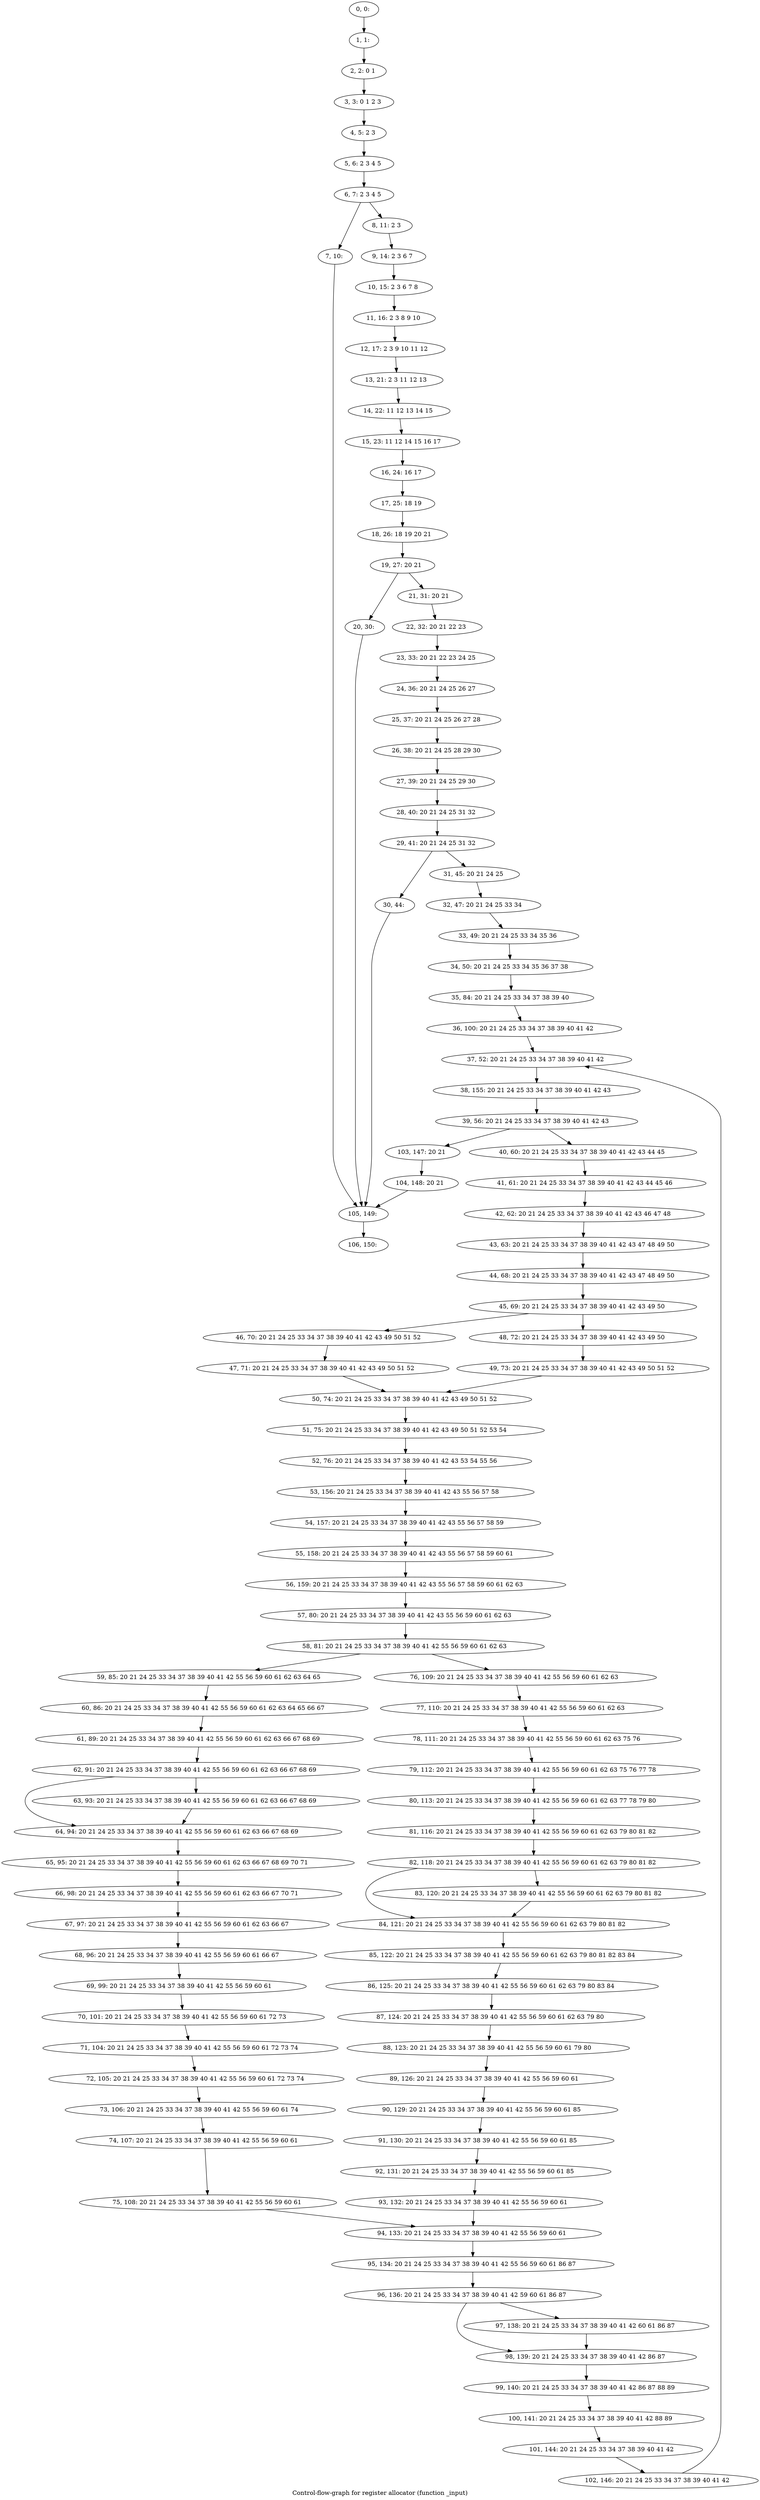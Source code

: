 digraph G {
graph [label="Control-flow-graph for register allocator (function _input)"]
0[label="0, 0: "];
1[label="1, 1: "];
2[label="2, 2: 0 1 "];
3[label="3, 3: 0 1 2 3 "];
4[label="4, 5: 2 3 "];
5[label="5, 6: 2 3 4 5 "];
6[label="6, 7: 2 3 4 5 "];
7[label="7, 10: "];
8[label="8, 11: 2 3 "];
9[label="9, 14: 2 3 6 7 "];
10[label="10, 15: 2 3 6 7 8 "];
11[label="11, 16: 2 3 8 9 10 "];
12[label="12, 17: 2 3 9 10 11 12 "];
13[label="13, 21: 2 3 11 12 13 "];
14[label="14, 22: 11 12 13 14 15 "];
15[label="15, 23: 11 12 14 15 16 17 "];
16[label="16, 24: 16 17 "];
17[label="17, 25: 18 19 "];
18[label="18, 26: 18 19 20 21 "];
19[label="19, 27: 20 21 "];
20[label="20, 30: "];
21[label="21, 31: 20 21 "];
22[label="22, 32: 20 21 22 23 "];
23[label="23, 33: 20 21 22 23 24 25 "];
24[label="24, 36: 20 21 24 25 26 27 "];
25[label="25, 37: 20 21 24 25 26 27 28 "];
26[label="26, 38: 20 21 24 25 28 29 30 "];
27[label="27, 39: 20 21 24 25 29 30 "];
28[label="28, 40: 20 21 24 25 31 32 "];
29[label="29, 41: 20 21 24 25 31 32 "];
30[label="30, 44: "];
31[label="31, 45: 20 21 24 25 "];
32[label="32, 47: 20 21 24 25 33 34 "];
33[label="33, 49: 20 21 24 25 33 34 35 36 "];
34[label="34, 50: 20 21 24 25 33 34 35 36 37 38 "];
35[label="35, 84: 20 21 24 25 33 34 37 38 39 40 "];
36[label="36, 100: 20 21 24 25 33 34 37 38 39 40 41 42 "];
37[label="37, 52: 20 21 24 25 33 34 37 38 39 40 41 42 "];
38[label="38, 155: 20 21 24 25 33 34 37 38 39 40 41 42 43 "];
39[label="39, 56: 20 21 24 25 33 34 37 38 39 40 41 42 43 "];
40[label="40, 60: 20 21 24 25 33 34 37 38 39 40 41 42 43 44 45 "];
41[label="41, 61: 20 21 24 25 33 34 37 38 39 40 41 42 43 44 45 46 "];
42[label="42, 62: 20 21 24 25 33 34 37 38 39 40 41 42 43 46 47 48 "];
43[label="43, 63: 20 21 24 25 33 34 37 38 39 40 41 42 43 47 48 49 50 "];
44[label="44, 68: 20 21 24 25 33 34 37 38 39 40 41 42 43 47 48 49 50 "];
45[label="45, 69: 20 21 24 25 33 34 37 38 39 40 41 42 43 49 50 "];
46[label="46, 70: 20 21 24 25 33 34 37 38 39 40 41 42 43 49 50 51 52 "];
47[label="47, 71: 20 21 24 25 33 34 37 38 39 40 41 42 43 49 50 51 52 "];
48[label="48, 72: 20 21 24 25 33 34 37 38 39 40 41 42 43 49 50 "];
49[label="49, 73: 20 21 24 25 33 34 37 38 39 40 41 42 43 49 50 51 52 "];
50[label="50, 74: 20 21 24 25 33 34 37 38 39 40 41 42 43 49 50 51 52 "];
51[label="51, 75: 20 21 24 25 33 34 37 38 39 40 41 42 43 49 50 51 52 53 54 "];
52[label="52, 76: 20 21 24 25 33 34 37 38 39 40 41 42 43 53 54 55 56 "];
53[label="53, 156: 20 21 24 25 33 34 37 38 39 40 41 42 43 55 56 57 58 "];
54[label="54, 157: 20 21 24 25 33 34 37 38 39 40 41 42 43 55 56 57 58 59 "];
55[label="55, 158: 20 21 24 25 33 34 37 38 39 40 41 42 43 55 56 57 58 59 60 61 "];
56[label="56, 159: 20 21 24 25 33 34 37 38 39 40 41 42 43 55 56 57 58 59 60 61 62 63 "];
57[label="57, 80: 20 21 24 25 33 34 37 38 39 40 41 42 43 55 56 59 60 61 62 63 "];
58[label="58, 81: 20 21 24 25 33 34 37 38 39 40 41 42 55 56 59 60 61 62 63 "];
59[label="59, 85: 20 21 24 25 33 34 37 38 39 40 41 42 55 56 59 60 61 62 63 64 65 "];
60[label="60, 86: 20 21 24 25 33 34 37 38 39 40 41 42 55 56 59 60 61 62 63 64 65 66 67 "];
61[label="61, 89: 20 21 24 25 33 34 37 38 39 40 41 42 55 56 59 60 61 62 63 66 67 68 69 "];
62[label="62, 91: 20 21 24 25 33 34 37 38 39 40 41 42 55 56 59 60 61 62 63 66 67 68 69 "];
63[label="63, 93: 20 21 24 25 33 34 37 38 39 40 41 42 55 56 59 60 61 62 63 66 67 68 69 "];
64[label="64, 94: 20 21 24 25 33 34 37 38 39 40 41 42 55 56 59 60 61 62 63 66 67 68 69 "];
65[label="65, 95: 20 21 24 25 33 34 37 38 39 40 41 42 55 56 59 60 61 62 63 66 67 68 69 70 71 "];
66[label="66, 98: 20 21 24 25 33 34 37 38 39 40 41 42 55 56 59 60 61 62 63 66 67 70 71 "];
67[label="67, 97: 20 21 24 25 33 34 37 38 39 40 41 42 55 56 59 60 61 62 63 66 67 "];
68[label="68, 96: 20 21 24 25 33 34 37 38 39 40 41 42 55 56 59 60 61 66 67 "];
69[label="69, 99: 20 21 24 25 33 34 37 38 39 40 41 42 55 56 59 60 61 "];
70[label="70, 101: 20 21 24 25 33 34 37 38 39 40 41 42 55 56 59 60 61 72 73 "];
71[label="71, 104: 20 21 24 25 33 34 37 38 39 40 41 42 55 56 59 60 61 72 73 74 "];
72[label="72, 105: 20 21 24 25 33 34 37 38 39 40 41 42 55 56 59 60 61 72 73 74 "];
73[label="73, 106: 20 21 24 25 33 34 37 38 39 40 41 42 55 56 59 60 61 74 "];
74[label="74, 107: 20 21 24 25 33 34 37 38 39 40 41 42 55 56 59 60 61 "];
75[label="75, 108: 20 21 24 25 33 34 37 38 39 40 41 42 55 56 59 60 61 "];
76[label="76, 109: 20 21 24 25 33 34 37 38 39 40 41 42 55 56 59 60 61 62 63 "];
77[label="77, 110: 20 21 24 25 33 34 37 38 39 40 41 42 55 56 59 60 61 62 63 "];
78[label="78, 111: 20 21 24 25 33 34 37 38 39 40 41 42 55 56 59 60 61 62 63 75 76 "];
79[label="79, 112: 20 21 24 25 33 34 37 38 39 40 41 42 55 56 59 60 61 62 63 75 76 77 78 "];
80[label="80, 113: 20 21 24 25 33 34 37 38 39 40 41 42 55 56 59 60 61 62 63 77 78 79 80 "];
81[label="81, 116: 20 21 24 25 33 34 37 38 39 40 41 42 55 56 59 60 61 62 63 79 80 81 82 "];
82[label="82, 118: 20 21 24 25 33 34 37 38 39 40 41 42 55 56 59 60 61 62 63 79 80 81 82 "];
83[label="83, 120: 20 21 24 25 33 34 37 38 39 40 41 42 55 56 59 60 61 62 63 79 80 81 82 "];
84[label="84, 121: 20 21 24 25 33 34 37 38 39 40 41 42 55 56 59 60 61 62 63 79 80 81 82 "];
85[label="85, 122: 20 21 24 25 33 34 37 38 39 40 41 42 55 56 59 60 61 62 63 79 80 81 82 83 84 "];
86[label="86, 125: 20 21 24 25 33 34 37 38 39 40 41 42 55 56 59 60 61 62 63 79 80 83 84 "];
87[label="87, 124: 20 21 24 25 33 34 37 38 39 40 41 42 55 56 59 60 61 62 63 79 80 "];
88[label="88, 123: 20 21 24 25 33 34 37 38 39 40 41 42 55 56 59 60 61 79 80 "];
89[label="89, 126: 20 21 24 25 33 34 37 38 39 40 41 42 55 56 59 60 61 "];
90[label="90, 129: 20 21 24 25 33 34 37 38 39 40 41 42 55 56 59 60 61 85 "];
91[label="91, 130: 20 21 24 25 33 34 37 38 39 40 41 42 55 56 59 60 61 85 "];
92[label="92, 131: 20 21 24 25 33 34 37 38 39 40 41 42 55 56 59 60 61 85 "];
93[label="93, 132: 20 21 24 25 33 34 37 38 39 40 41 42 55 56 59 60 61 "];
94[label="94, 133: 20 21 24 25 33 34 37 38 39 40 41 42 55 56 59 60 61 "];
95[label="95, 134: 20 21 24 25 33 34 37 38 39 40 41 42 55 56 59 60 61 86 87 "];
96[label="96, 136: 20 21 24 25 33 34 37 38 39 40 41 42 59 60 61 86 87 "];
97[label="97, 138: 20 21 24 25 33 34 37 38 39 40 41 42 60 61 86 87 "];
98[label="98, 139: 20 21 24 25 33 34 37 38 39 40 41 42 86 87 "];
99[label="99, 140: 20 21 24 25 33 34 37 38 39 40 41 42 86 87 88 89 "];
100[label="100, 141: 20 21 24 25 33 34 37 38 39 40 41 42 88 89 "];
101[label="101, 144: 20 21 24 25 33 34 37 38 39 40 41 42 "];
102[label="102, 146: 20 21 24 25 33 34 37 38 39 40 41 42 "];
103[label="103, 147: 20 21 "];
104[label="104, 148: 20 21 "];
105[label="105, 149: "];
106[label="106, 150: "];
0->1 ;
1->2 ;
2->3 ;
3->4 ;
4->5 ;
5->6 ;
6->7 ;
6->8 ;
7->105 ;
8->9 ;
9->10 ;
10->11 ;
11->12 ;
12->13 ;
13->14 ;
14->15 ;
15->16 ;
16->17 ;
17->18 ;
18->19 ;
19->20 ;
19->21 ;
20->105 ;
21->22 ;
22->23 ;
23->24 ;
24->25 ;
25->26 ;
26->27 ;
27->28 ;
28->29 ;
29->30 ;
29->31 ;
30->105 ;
31->32 ;
32->33 ;
33->34 ;
34->35 ;
35->36 ;
36->37 ;
37->38 ;
38->39 ;
39->40 ;
39->103 ;
40->41 ;
41->42 ;
42->43 ;
43->44 ;
44->45 ;
45->46 ;
45->48 ;
46->47 ;
47->50 ;
48->49 ;
49->50 ;
50->51 ;
51->52 ;
52->53 ;
53->54 ;
54->55 ;
55->56 ;
56->57 ;
57->58 ;
58->59 ;
58->76 ;
59->60 ;
60->61 ;
61->62 ;
62->63 ;
62->64 ;
63->64 ;
64->65 ;
65->66 ;
66->67 ;
67->68 ;
68->69 ;
69->70 ;
70->71 ;
71->72 ;
72->73 ;
73->74 ;
74->75 ;
75->94 ;
76->77 ;
77->78 ;
78->79 ;
79->80 ;
80->81 ;
81->82 ;
82->83 ;
82->84 ;
83->84 ;
84->85 ;
85->86 ;
86->87 ;
87->88 ;
88->89 ;
89->90 ;
90->91 ;
91->92 ;
92->93 ;
93->94 ;
94->95 ;
95->96 ;
96->97 ;
96->98 ;
97->98 ;
98->99 ;
99->100 ;
100->101 ;
101->102 ;
102->37 ;
103->104 ;
104->105 ;
105->106 ;
}

